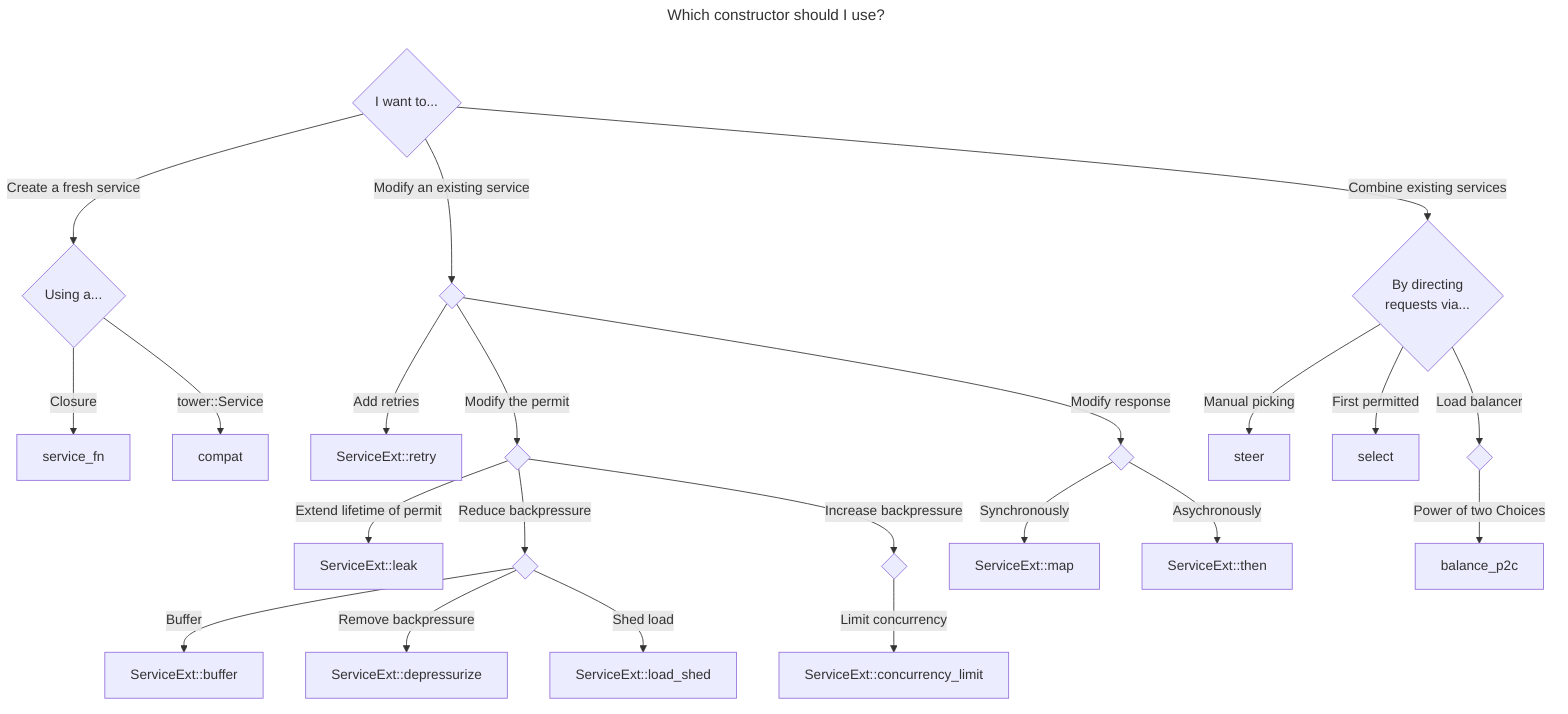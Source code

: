 ---
title: Which constructor should I use?
---
flowchart TD
    A{I want to...} --> |Create a fresh service| B{Using a...}
    B --> |Closure| service_fn
    B --> |tower::Service| compat
    A --> |Modify an existing service| C{ }
    C --> |Add retries| ServiceExt::retry
    C --> |Modify the permit| D{ }
    D --> |Extend lifetime of permit| ServiceExt::leak
    D --> |Reduce backpressure| E{ }
    E --> |Buffer| ServiceExt::buffer
    E --> |Remove backpressure| ServiceExt::depressurize
    E --> |Shed load| ServiceExt::load_shed
    D --> |Increase backpressure| F{ }
    F --> |Limit concurrency| ServiceExt::concurrency_limit
    C --> |Modify response| G{ }
    G --> |Synchronously| ServiceExt::map
    G --> |Asychronously| ServiceExt::then
    A --> |Combine existing services| H{By directing \nrequests via...}
    H --> |Manual picking| steer
    H --> |First permitted| select
    H --> |Load balancer| I{ }
    I --> |Power of two Choices| balance_p2c